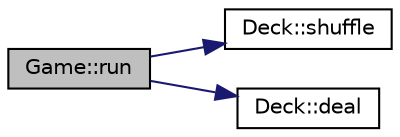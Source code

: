 digraph "Game::run"
{
  edge [fontname="Helvetica",fontsize="10",labelfontname="Helvetica",labelfontsize="10"];
  node [fontname="Helvetica",fontsize="10",shape=record];
  rankdir="LR";
  Node1 [label="Game::run",height=0.2,width=0.4,color="black", fillcolor="grey75", style="filled" fontcolor="black"];
  Node1 -> Node2 [color="midnightblue",fontsize="10",style="solid",fontname="Helvetica"];
  Node2 [label="Deck::shuffle",height=0.2,width=0.4,color="black", fillcolor="white", style="filled",URL="$class_deck.html#ae5a1e52ab00ae5924f2bc6b730dba3eb"];
  Node1 -> Node3 [color="midnightblue",fontsize="10",style="solid",fontname="Helvetica"];
  Node3 [label="Deck::deal",height=0.2,width=0.4,color="black", fillcolor="white", style="filled",URL="$class_deck.html#a16604aabf7fc56dd44a72c4e862758cf"];
}
